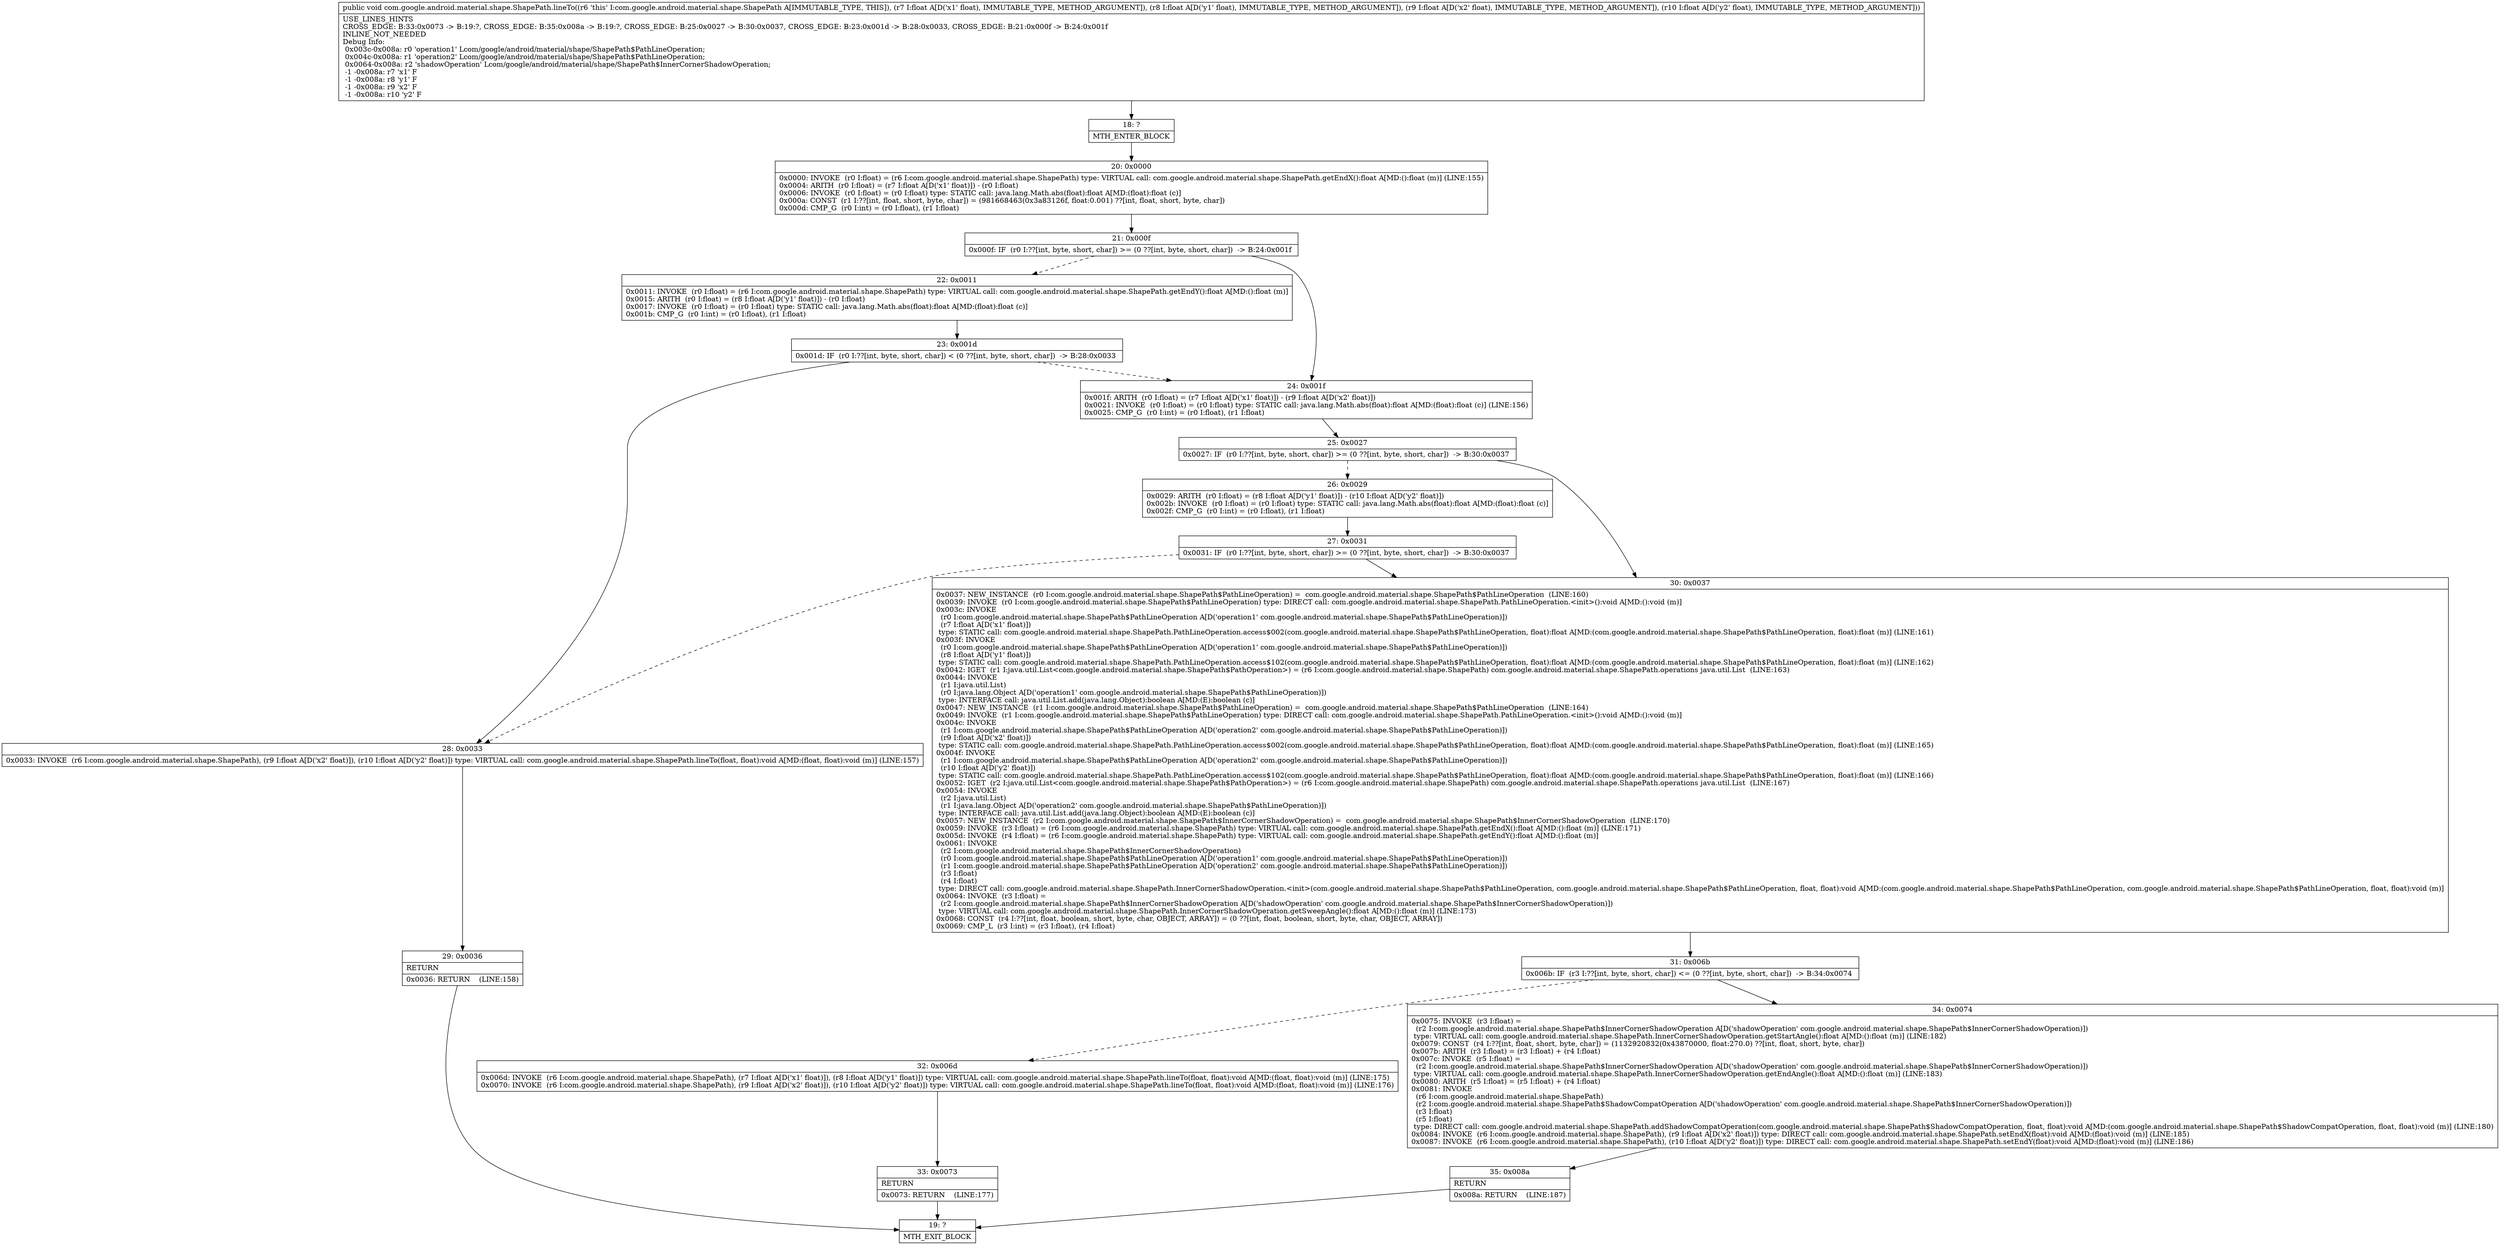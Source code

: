 digraph "CFG forcom.google.android.material.shape.ShapePath.lineTo(FFFF)V" {
Node_18 [shape=record,label="{18\:\ ?|MTH_ENTER_BLOCK\l}"];
Node_20 [shape=record,label="{20\:\ 0x0000|0x0000: INVOKE  (r0 I:float) = (r6 I:com.google.android.material.shape.ShapePath) type: VIRTUAL call: com.google.android.material.shape.ShapePath.getEndX():float A[MD:():float (m)] (LINE:155)\l0x0004: ARITH  (r0 I:float) = (r7 I:float A[D('x1' float)]) \- (r0 I:float) \l0x0006: INVOKE  (r0 I:float) = (r0 I:float) type: STATIC call: java.lang.Math.abs(float):float A[MD:(float):float (c)]\l0x000a: CONST  (r1 I:??[int, float, short, byte, char]) = (981668463(0x3a83126f, float:0.001) ??[int, float, short, byte, char]) \l0x000d: CMP_G  (r0 I:int) = (r0 I:float), (r1 I:float) \l}"];
Node_21 [shape=record,label="{21\:\ 0x000f|0x000f: IF  (r0 I:??[int, byte, short, char]) \>= (0 ??[int, byte, short, char])  \-\> B:24:0x001f \l}"];
Node_22 [shape=record,label="{22\:\ 0x0011|0x0011: INVOKE  (r0 I:float) = (r6 I:com.google.android.material.shape.ShapePath) type: VIRTUAL call: com.google.android.material.shape.ShapePath.getEndY():float A[MD:():float (m)]\l0x0015: ARITH  (r0 I:float) = (r8 I:float A[D('y1' float)]) \- (r0 I:float) \l0x0017: INVOKE  (r0 I:float) = (r0 I:float) type: STATIC call: java.lang.Math.abs(float):float A[MD:(float):float (c)]\l0x001b: CMP_G  (r0 I:int) = (r0 I:float), (r1 I:float) \l}"];
Node_23 [shape=record,label="{23\:\ 0x001d|0x001d: IF  (r0 I:??[int, byte, short, char]) \< (0 ??[int, byte, short, char])  \-\> B:28:0x0033 \l}"];
Node_28 [shape=record,label="{28\:\ 0x0033|0x0033: INVOKE  (r6 I:com.google.android.material.shape.ShapePath), (r9 I:float A[D('x2' float)]), (r10 I:float A[D('y2' float)]) type: VIRTUAL call: com.google.android.material.shape.ShapePath.lineTo(float, float):void A[MD:(float, float):void (m)] (LINE:157)\l}"];
Node_29 [shape=record,label="{29\:\ 0x0036|RETURN\l|0x0036: RETURN    (LINE:158)\l}"];
Node_19 [shape=record,label="{19\:\ ?|MTH_EXIT_BLOCK\l}"];
Node_24 [shape=record,label="{24\:\ 0x001f|0x001f: ARITH  (r0 I:float) = (r7 I:float A[D('x1' float)]) \- (r9 I:float A[D('x2' float)]) \l0x0021: INVOKE  (r0 I:float) = (r0 I:float) type: STATIC call: java.lang.Math.abs(float):float A[MD:(float):float (c)] (LINE:156)\l0x0025: CMP_G  (r0 I:int) = (r0 I:float), (r1 I:float) \l}"];
Node_25 [shape=record,label="{25\:\ 0x0027|0x0027: IF  (r0 I:??[int, byte, short, char]) \>= (0 ??[int, byte, short, char])  \-\> B:30:0x0037 \l}"];
Node_26 [shape=record,label="{26\:\ 0x0029|0x0029: ARITH  (r0 I:float) = (r8 I:float A[D('y1' float)]) \- (r10 I:float A[D('y2' float)]) \l0x002b: INVOKE  (r0 I:float) = (r0 I:float) type: STATIC call: java.lang.Math.abs(float):float A[MD:(float):float (c)]\l0x002f: CMP_G  (r0 I:int) = (r0 I:float), (r1 I:float) \l}"];
Node_27 [shape=record,label="{27\:\ 0x0031|0x0031: IF  (r0 I:??[int, byte, short, char]) \>= (0 ??[int, byte, short, char])  \-\> B:30:0x0037 \l}"];
Node_30 [shape=record,label="{30\:\ 0x0037|0x0037: NEW_INSTANCE  (r0 I:com.google.android.material.shape.ShapePath$PathLineOperation) =  com.google.android.material.shape.ShapePath$PathLineOperation  (LINE:160)\l0x0039: INVOKE  (r0 I:com.google.android.material.shape.ShapePath$PathLineOperation) type: DIRECT call: com.google.android.material.shape.ShapePath.PathLineOperation.\<init\>():void A[MD:():void (m)]\l0x003c: INVOKE  \l  (r0 I:com.google.android.material.shape.ShapePath$PathLineOperation A[D('operation1' com.google.android.material.shape.ShapePath$PathLineOperation)])\l  (r7 I:float A[D('x1' float)])\l type: STATIC call: com.google.android.material.shape.ShapePath.PathLineOperation.access$002(com.google.android.material.shape.ShapePath$PathLineOperation, float):float A[MD:(com.google.android.material.shape.ShapePath$PathLineOperation, float):float (m)] (LINE:161)\l0x003f: INVOKE  \l  (r0 I:com.google.android.material.shape.ShapePath$PathLineOperation A[D('operation1' com.google.android.material.shape.ShapePath$PathLineOperation)])\l  (r8 I:float A[D('y1' float)])\l type: STATIC call: com.google.android.material.shape.ShapePath.PathLineOperation.access$102(com.google.android.material.shape.ShapePath$PathLineOperation, float):float A[MD:(com.google.android.material.shape.ShapePath$PathLineOperation, float):float (m)] (LINE:162)\l0x0042: IGET  (r1 I:java.util.List\<com.google.android.material.shape.ShapePath$PathOperation\>) = (r6 I:com.google.android.material.shape.ShapePath) com.google.android.material.shape.ShapePath.operations java.util.List  (LINE:163)\l0x0044: INVOKE  \l  (r1 I:java.util.List)\l  (r0 I:java.lang.Object A[D('operation1' com.google.android.material.shape.ShapePath$PathLineOperation)])\l type: INTERFACE call: java.util.List.add(java.lang.Object):boolean A[MD:(E):boolean (c)]\l0x0047: NEW_INSTANCE  (r1 I:com.google.android.material.shape.ShapePath$PathLineOperation) =  com.google.android.material.shape.ShapePath$PathLineOperation  (LINE:164)\l0x0049: INVOKE  (r1 I:com.google.android.material.shape.ShapePath$PathLineOperation) type: DIRECT call: com.google.android.material.shape.ShapePath.PathLineOperation.\<init\>():void A[MD:():void (m)]\l0x004c: INVOKE  \l  (r1 I:com.google.android.material.shape.ShapePath$PathLineOperation A[D('operation2' com.google.android.material.shape.ShapePath$PathLineOperation)])\l  (r9 I:float A[D('x2' float)])\l type: STATIC call: com.google.android.material.shape.ShapePath.PathLineOperation.access$002(com.google.android.material.shape.ShapePath$PathLineOperation, float):float A[MD:(com.google.android.material.shape.ShapePath$PathLineOperation, float):float (m)] (LINE:165)\l0x004f: INVOKE  \l  (r1 I:com.google.android.material.shape.ShapePath$PathLineOperation A[D('operation2' com.google.android.material.shape.ShapePath$PathLineOperation)])\l  (r10 I:float A[D('y2' float)])\l type: STATIC call: com.google.android.material.shape.ShapePath.PathLineOperation.access$102(com.google.android.material.shape.ShapePath$PathLineOperation, float):float A[MD:(com.google.android.material.shape.ShapePath$PathLineOperation, float):float (m)] (LINE:166)\l0x0052: IGET  (r2 I:java.util.List\<com.google.android.material.shape.ShapePath$PathOperation\>) = (r6 I:com.google.android.material.shape.ShapePath) com.google.android.material.shape.ShapePath.operations java.util.List  (LINE:167)\l0x0054: INVOKE  \l  (r2 I:java.util.List)\l  (r1 I:java.lang.Object A[D('operation2' com.google.android.material.shape.ShapePath$PathLineOperation)])\l type: INTERFACE call: java.util.List.add(java.lang.Object):boolean A[MD:(E):boolean (c)]\l0x0057: NEW_INSTANCE  (r2 I:com.google.android.material.shape.ShapePath$InnerCornerShadowOperation) =  com.google.android.material.shape.ShapePath$InnerCornerShadowOperation  (LINE:170)\l0x0059: INVOKE  (r3 I:float) = (r6 I:com.google.android.material.shape.ShapePath) type: VIRTUAL call: com.google.android.material.shape.ShapePath.getEndX():float A[MD:():float (m)] (LINE:171)\l0x005d: INVOKE  (r4 I:float) = (r6 I:com.google.android.material.shape.ShapePath) type: VIRTUAL call: com.google.android.material.shape.ShapePath.getEndY():float A[MD:():float (m)]\l0x0061: INVOKE  \l  (r2 I:com.google.android.material.shape.ShapePath$InnerCornerShadowOperation)\l  (r0 I:com.google.android.material.shape.ShapePath$PathLineOperation A[D('operation1' com.google.android.material.shape.ShapePath$PathLineOperation)])\l  (r1 I:com.google.android.material.shape.ShapePath$PathLineOperation A[D('operation2' com.google.android.material.shape.ShapePath$PathLineOperation)])\l  (r3 I:float)\l  (r4 I:float)\l type: DIRECT call: com.google.android.material.shape.ShapePath.InnerCornerShadowOperation.\<init\>(com.google.android.material.shape.ShapePath$PathLineOperation, com.google.android.material.shape.ShapePath$PathLineOperation, float, float):void A[MD:(com.google.android.material.shape.ShapePath$PathLineOperation, com.google.android.material.shape.ShapePath$PathLineOperation, float, float):void (m)]\l0x0064: INVOKE  (r3 I:float) = \l  (r2 I:com.google.android.material.shape.ShapePath$InnerCornerShadowOperation A[D('shadowOperation' com.google.android.material.shape.ShapePath$InnerCornerShadowOperation)])\l type: VIRTUAL call: com.google.android.material.shape.ShapePath.InnerCornerShadowOperation.getSweepAngle():float A[MD:():float (m)] (LINE:173)\l0x0068: CONST  (r4 I:??[int, float, boolean, short, byte, char, OBJECT, ARRAY]) = (0 ??[int, float, boolean, short, byte, char, OBJECT, ARRAY]) \l0x0069: CMP_L  (r3 I:int) = (r3 I:float), (r4 I:float) \l}"];
Node_31 [shape=record,label="{31\:\ 0x006b|0x006b: IF  (r3 I:??[int, byte, short, char]) \<= (0 ??[int, byte, short, char])  \-\> B:34:0x0074 \l}"];
Node_32 [shape=record,label="{32\:\ 0x006d|0x006d: INVOKE  (r6 I:com.google.android.material.shape.ShapePath), (r7 I:float A[D('x1' float)]), (r8 I:float A[D('y1' float)]) type: VIRTUAL call: com.google.android.material.shape.ShapePath.lineTo(float, float):void A[MD:(float, float):void (m)] (LINE:175)\l0x0070: INVOKE  (r6 I:com.google.android.material.shape.ShapePath), (r9 I:float A[D('x2' float)]), (r10 I:float A[D('y2' float)]) type: VIRTUAL call: com.google.android.material.shape.ShapePath.lineTo(float, float):void A[MD:(float, float):void (m)] (LINE:176)\l}"];
Node_33 [shape=record,label="{33\:\ 0x0073|RETURN\l|0x0073: RETURN    (LINE:177)\l}"];
Node_34 [shape=record,label="{34\:\ 0x0074|0x0075: INVOKE  (r3 I:float) = \l  (r2 I:com.google.android.material.shape.ShapePath$InnerCornerShadowOperation A[D('shadowOperation' com.google.android.material.shape.ShapePath$InnerCornerShadowOperation)])\l type: VIRTUAL call: com.google.android.material.shape.ShapePath.InnerCornerShadowOperation.getStartAngle():float A[MD:():float (m)] (LINE:182)\l0x0079: CONST  (r4 I:??[int, float, short, byte, char]) = (1132920832(0x43870000, float:270.0) ??[int, float, short, byte, char]) \l0x007b: ARITH  (r3 I:float) = (r3 I:float) + (r4 I:float) \l0x007c: INVOKE  (r5 I:float) = \l  (r2 I:com.google.android.material.shape.ShapePath$InnerCornerShadowOperation A[D('shadowOperation' com.google.android.material.shape.ShapePath$InnerCornerShadowOperation)])\l type: VIRTUAL call: com.google.android.material.shape.ShapePath.InnerCornerShadowOperation.getEndAngle():float A[MD:():float (m)] (LINE:183)\l0x0080: ARITH  (r5 I:float) = (r5 I:float) + (r4 I:float) \l0x0081: INVOKE  \l  (r6 I:com.google.android.material.shape.ShapePath)\l  (r2 I:com.google.android.material.shape.ShapePath$ShadowCompatOperation A[D('shadowOperation' com.google.android.material.shape.ShapePath$InnerCornerShadowOperation)])\l  (r3 I:float)\l  (r5 I:float)\l type: DIRECT call: com.google.android.material.shape.ShapePath.addShadowCompatOperation(com.google.android.material.shape.ShapePath$ShadowCompatOperation, float, float):void A[MD:(com.google.android.material.shape.ShapePath$ShadowCompatOperation, float, float):void (m)] (LINE:180)\l0x0084: INVOKE  (r6 I:com.google.android.material.shape.ShapePath), (r9 I:float A[D('x2' float)]) type: DIRECT call: com.google.android.material.shape.ShapePath.setEndX(float):void A[MD:(float):void (m)] (LINE:185)\l0x0087: INVOKE  (r6 I:com.google.android.material.shape.ShapePath), (r10 I:float A[D('y2' float)]) type: DIRECT call: com.google.android.material.shape.ShapePath.setEndY(float):void A[MD:(float):void (m)] (LINE:186)\l}"];
Node_35 [shape=record,label="{35\:\ 0x008a|RETURN\l|0x008a: RETURN    (LINE:187)\l}"];
MethodNode[shape=record,label="{public void com.google.android.material.shape.ShapePath.lineTo((r6 'this' I:com.google.android.material.shape.ShapePath A[IMMUTABLE_TYPE, THIS]), (r7 I:float A[D('x1' float), IMMUTABLE_TYPE, METHOD_ARGUMENT]), (r8 I:float A[D('y1' float), IMMUTABLE_TYPE, METHOD_ARGUMENT]), (r9 I:float A[D('x2' float), IMMUTABLE_TYPE, METHOD_ARGUMENT]), (r10 I:float A[D('y2' float), IMMUTABLE_TYPE, METHOD_ARGUMENT]))  | USE_LINES_HINTS\lCROSS_EDGE: B:33:0x0073 \-\> B:19:?, CROSS_EDGE: B:35:0x008a \-\> B:19:?, CROSS_EDGE: B:25:0x0027 \-\> B:30:0x0037, CROSS_EDGE: B:23:0x001d \-\> B:28:0x0033, CROSS_EDGE: B:21:0x000f \-\> B:24:0x001f\lINLINE_NOT_NEEDED\lDebug Info:\l  0x003c\-0x008a: r0 'operation1' Lcom\/google\/android\/material\/shape\/ShapePath$PathLineOperation;\l  0x004c\-0x008a: r1 'operation2' Lcom\/google\/android\/material\/shape\/ShapePath$PathLineOperation;\l  0x0064\-0x008a: r2 'shadowOperation' Lcom\/google\/android\/material\/shape\/ShapePath$InnerCornerShadowOperation;\l  \-1 \-0x008a: r7 'x1' F\l  \-1 \-0x008a: r8 'y1' F\l  \-1 \-0x008a: r9 'x2' F\l  \-1 \-0x008a: r10 'y2' F\l}"];
MethodNode -> Node_18;Node_18 -> Node_20;
Node_20 -> Node_21;
Node_21 -> Node_22[style=dashed];
Node_21 -> Node_24;
Node_22 -> Node_23;
Node_23 -> Node_24[style=dashed];
Node_23 -> Node_28;
Node_28 -> Node_29;
Node_29 -> Node_19;
Node_24 -> Node_25;
Node_25 -> Node_26[style=dashed];
Node_25 -> Node_30;
Node_26 -> Node_27;
Node_27 -> Node_28[style=dashed];
Node_27 -> Node_30;
Node_30 -> Node_31;
Node_31 -> Node_32[style=dashed];
Node_31 -> Node_34;
Node_32 -> Node_33;
Node_33 -> Node_19;
Node_34 -> Node_35;
Node_35 -> Node_19;
}

